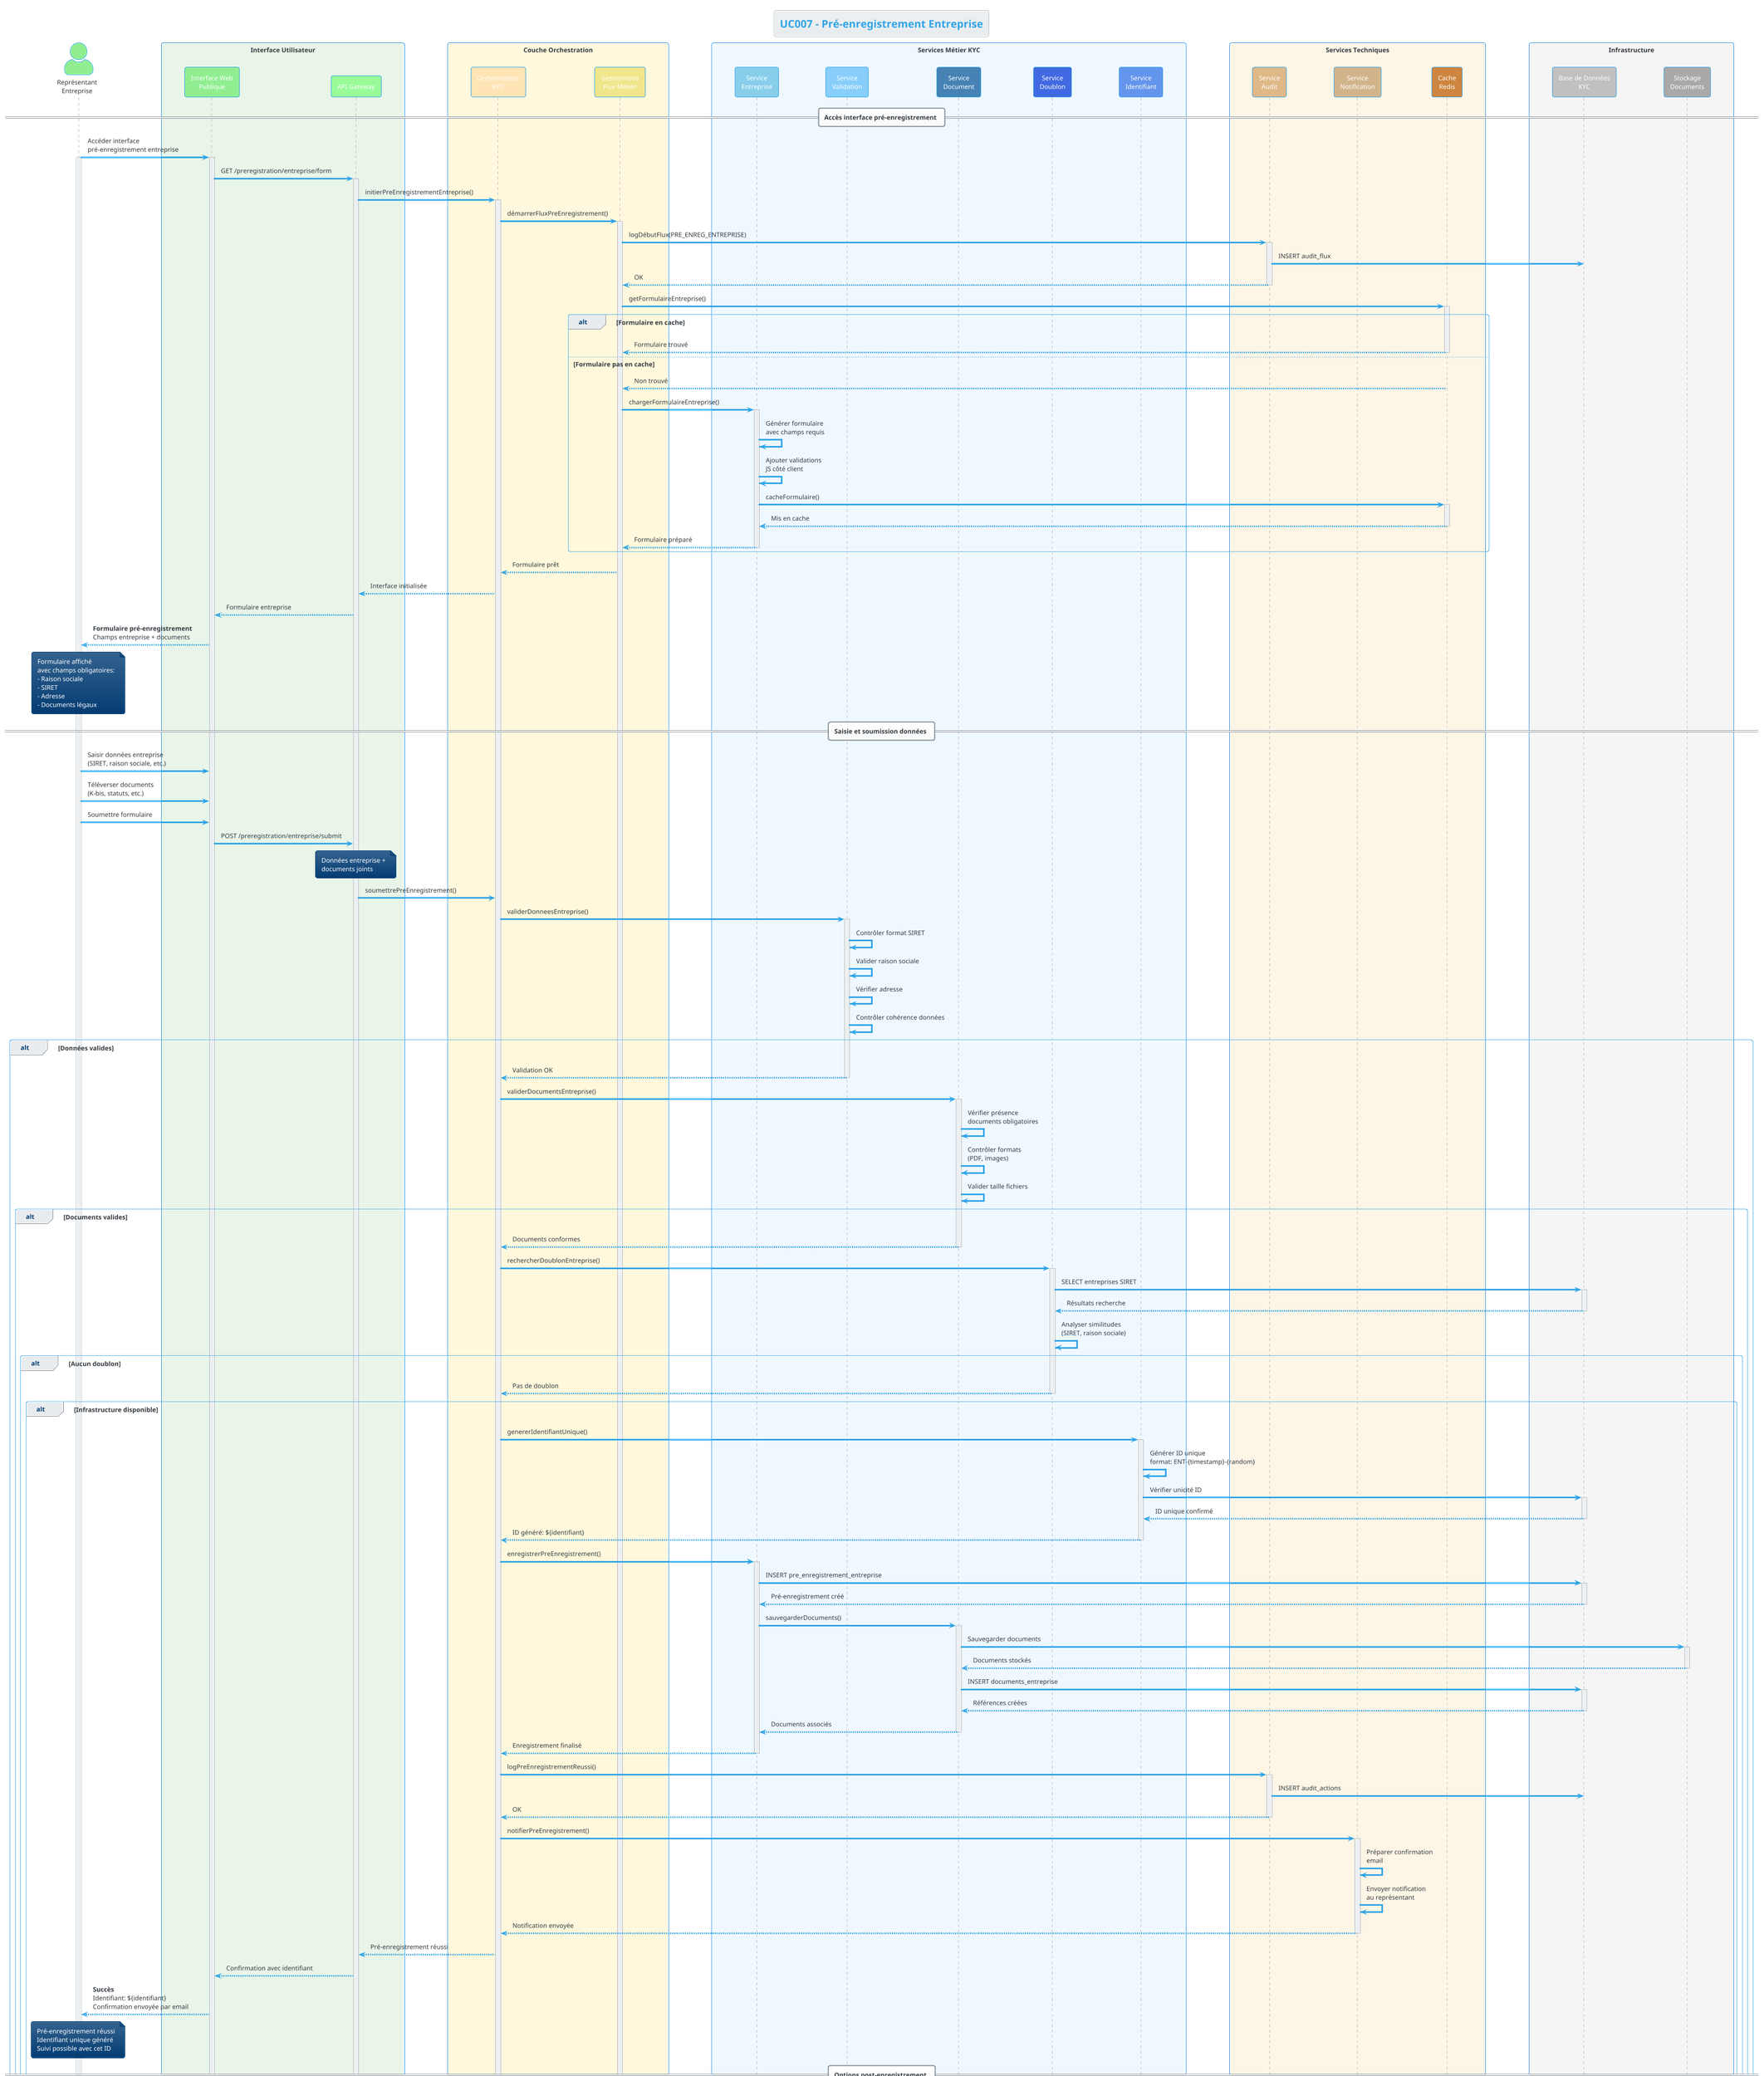 @startuml UC007
!theme cerulean

title UC007 - Pré-enregistrement Entreprise
skinparam actorStyle awesome
skinparam sequenceBoxBorderColor #1E88E5
skinparam participantBackgroundColor #E3F2FD
skinparam lifeline {
    BackgroundColor #BBDEFB
}

' Acteurs externes
actor "Représentant\nEntreprise" as Representant #LightGreen

' Couche présentation
box "Interface Utilisateur" #E8F5E8
    participant "Interface Web\nPublique" as WebUI #90EE90
    participant "API Gateway" as Gateway #98FB98
end box

' Couche orchestration
box "Couche Orchestration" #FFF8DC
    participant "Orchestrateur\nKYC" as Orchestrator #FFE4B5
    participant "Gestionnaire\nFlux Métier" as FluxManager #F0E68C
end box

' Services métier
box "Services Métier KYC" #F0F8FF
    participant "Service\nEntreprise" as EntrepriseService #87CEEB
    participant "Service\nValidation" as ValidationService #87CEFA
    participant "Service\nDocument" as DocumentService #4682B4
    participant "Service\nDoublon" as DoublonService #4169E1
    participant "Service\nIdentifiant" as IdentService #6495ED
end box

' Services techniques
box "Services Techniques" #FDF5E6
    participant "Service\nAudit" as AuditService #DEB887
    participant "Service\nNotification" as NotificationService #D2B48C
    participant "Cache\nRedis" as CacheService #CD853F
end box

' Infrastructure
box "Infrastructure" #F5F5F5
    participant "Base de Données\nKYC" as DB #C0C0C0
    participant "Stockage\nDocuments" as Storage #A9A9A9
end box

== Accès interface pré-enregistrement ==

Representant -> WebUI : Accéder interface\npré-enregistrement entreprise
activate Representant
activate WebUI

WebUI -> Gateway : GET /preregistration/entreprise/form
activate Gateway

Gateway -> Orchestrator : initierPreEnregistrementEntreprise()
activate Orchestrator

Orchestrator -> FluxManager : démarrerFluxPreEnregistrement()
activate FluxManager

FluxManager -> AuditService : logDébutFlux(PRE_ENREG_ENTREPRISE)
activate AuditService
AuditService -> DB : INSERT audit_flux
AuditService --> FluxManager : OK
deactivate AuditService

' Récupération formulaire depuis cache
FluxManager -> CacheService : getFormulaireEntreprise()
activate CacheService

alt Formulaire en cache
    CacheService --> FluxManager : Formulaire trouvé
    deactivate CacheService
    
else Formulaire pas en cache
    CacheService --> FluxManager : Non trouvé
    deactivate CacheService
    
    FluxManager -> EntrepriseService : chargerFormulaireEntreprise()
    activate EntrepriseService
    
    EntrepriseService -> EntrepriseService : Générer formulaire\navec champs requis
    EntrepriseService -> EntrepriseService : Ajouter validations\nJS côté client
    
    EntrepriseService -> CacheService : cacheFormulaire()
    activate CacheService
    CacheService --> EntrepriseService : Mis en cache
    deactivate CacheService
    
    EntrepriseService --> FluxManager : Formulaire préparé
    deactivate EntrepriseService
end

FluxManager --> Orchestrator : Formulaire prêt
Orchestrator --> Gateway : Interface initialisée
Gateway --> WebUI : Formulaire entreprise
WebUI --> Representant : **Formulaire pré-enregistrement**\nChamps entreprise + documents

note over Representant : Formulaire affiché\navec champs obligatoires:\n- Raison sociale\n- SIRET\n- Adresse\n- Documents légaux

== Saisie et soumission données ==

Representant -> WebUI : Saisir données entreprise\n(SIRET, raison sociale, etc.)
Representant -> WebUI : Téléverser documents\n(K-bis, statuts, etc.)
Representant -> WebUI : Soumettre formulaire

WebUI -> Gateway : POST /preregistration/entreprise/submit
note over Gateway : Données entreprise +\ndocuments joints

Gateway -> Orchestrator : soumettrePreEnregistrement()

' Validation des données
Orchestrator -> ValidationService : validerDonneesEntreprise()
activate ValidationService

ValidationService -> ValidationService : Contrôler format SIRET
ValidationService -> ValidationService : Valider raison sociale
ValidationService -> ValidationService : Vérifier adresse
ValidationService -> ValidationService : Contrôler cohérence données

alt Données valides
    ValidationService --> Orchestrator : Validation OK
    deactivate ValidationService
    
    ' Validation des documents
    Orchestrator -> DocumentService : validerDocumentsEntreprise()
    activate DocumentService
    
    DocumentService -> DocumentService : Vérifier présence\ndocuments obligatoires
    DocumentService -> DocumentService : Contrôler formats\n(PDF, images)
    DocumentService -> DocumentService : Valider taille fichiers
    
    alt Documents valides
        DocumentService --> Orchestrator : Documents conformes
        deactivate DocumentService
        
        ' Vérification doublons
        Orchestrator -> DoublonService : rechercherDoublonEntreprise()
        activate DoublonService
        
        DoublonService -> DB : SELECT entreprises SIRET
        activate DB
        DB --> DoublonService : Résultats recherche
        deactivate DB
        
        DoublonService -> DoublonService : Analyser similitudes\n(SIRET, raison sociale)
        
        alt Aucun doublon
            DoublonService --> Orchestrator : Pas de doublon
            deactivate DoublonService
            
            alt Infrastructure disponible
                ' Génération identifiant unique
                Orchestrator -> IdentService : genererIdentifiantUnique()
                activate IdentService
                
                IdentService -> IdentService : Générer ID unique\nformat: ENT-{timestamp}-{random}
                IdentService -> DB : Vérifier unicité ID
                activate DB
                DB --> IdentService : ID unique confirmé
                deactivate DB
                
                IdentService --> Orchestrator : ID généré: ${identifiant}
                deactivate IdentService
                
                ' Sauvegarde pré-enregistrement
                Orchestrator -> EntrepriseService : enregistrerPreEnregistrement()
                activate EntrepriseService
                
                EntrepriseService -> DB : INSERT pre_enregistrement_entreprise
                activate DB
                DB --> EntrepriseService : Pré-enregistrement créé
                deactivate DB
                
                EntrepriseService -> DocumentService : sauvegarderDocuments()
                activate DocumentService
                
                DocumentService -> Storage : Sauvegarder documents
                activate Storage
                Storage --> DocumentService : Documents stockés
                deactivate Storage
                
                DocumentService -> DB : INSERT documents_entreprise
                activate DB
                DB --> DocumentService : Références créées
                deactivate DB
                
                DocumentService --> EntrepriseService : Documents associés
                deactivate DocumentService
                
                EntrepriseService --> Orchestrator : Enregistrement finalisé
                deactivate EntrepriseService
                
                ' Audit et notification
                Orchestrator -> AuditService : logPreEnregistrementReussi()
                activate AuditService
                AuditService -> DB : INSERT audit_actions
                AuditService --> Orchestrator : OK
                deactivate AuditService
                
                Orchestrator -> NotificationService : notifierPreEnregistrement()
                activate NotificationService
                NotificationService -> NotificationService : Préparer confirmation\nemail
                NotificationService -> NotificationService : Envoyer notification\nau représentant
                NotificationService --> Orchestrator : Notification envoyée
                deactivate NotificationService
                
                Orchestrator --> Gateway : Pré-enregistrement réussi
                Gateway --> WebUI : Confirmation avec identifiant
                WebUI --> Representant : **Succès**\nIdentifiant: ${identifiant}\nConfirmation envoyée par email
                
                note over Representant : Pré-enregistrement réussi\nIdentifiant unique généré\nSuivi possible avec cet ID
                
                == Options post-enregistrement ==
                
                opt Actions optionnelles
                    alt Impression confirmation
                        Representant -> WebUI : Imprimer confirmation
                        WebUI -> Gateway : GET /preregistration/{id}/print
                        Gateway -> EntrepriseService : genererRecapitulatif()
                        activate EntrepriseService
                        EntrepriseService --> Gateway : PDF récapitulatif
                        deactivate EntrepriseService
                        Gateway --> WebUI : PDF généré
                        WebUI --> Representant : **Document imprimable**
                        
                    else Suivi dossier
                        Representant -> WebUI : Suivre dossier
                        WebUI -> Gateway : GET /preregistration/{id}/status
                        Gateway -> EntrepriseService : getStatutDossier()
                        activate EntrepriseService
                        EntrepriseService -> DB : SELECT statut_dossier
                        activate DB
                        DB --> EntrepriseService : Statut actuel
                        deactivate DB
                        EntrepriseService --> Gateway : Statut dossier
                        deactivate EntrepriseService
                        Gateway --> WebUI : Informations statut
                        WebUI --> Representant : **Statut**: En cours d'instruction
                    end
                end
                
            else Infrastructure indisponible
                Orchestrator -> AuditService : logErreurInfrastructure()
                activate AuditService
                AuditService -> DB : INSERT audit_erreurs
                AuditService --> Orchestrator : OK
                deactivate AuditService
                
                Orchestrator --> Gateway : Erreur technique
                Gateway --> WebUI : Service temporairement indisponible
                WebUI --> Representant : **Erreur technique**\nService temporairement indisponible\nVeuillez réessayer plus tard
                
                note over Representant : Problème technique\nRéessayer ultérieurement
            end
            
        else Doublon détecté
            DoublonService --> Orchestrator : Entreprise existe
            deactivate DoublonService
            
            Orchestrator -> AuditService : logTentativeDoublon()
            activate AuditService
            AuditService -> DB : INSERT audit_anomalies
            AuditService --> Orchestrator : OK
            deactivate AuditService
            
            Orchestrator --> Gateway : Doublon détecté
            Gateway --> WebUI : Entreprise déjà enregistrée
            WebUI --> Representant : **Attention**: Entreprise déjà\npré-enregistrée avec ce SIRET
        end
        
    else Documents invalides
        DocumentService --> Orchestrator : Documents non conformes
        deactivate DocumentService
        
        Orchestrator --> Gateway : Erreur documents
        Gateway --> WebUI : Documents incorrects
        WebUI --> Representant : **Erreur**: Documents invalides\nCorrections requises
    end
    
else Données invalides
    ValidationService --> Orchestrator : Données incorrectes
    deactivate ValidationService
    
    Orchestrator --> Gateway : Erreur validation
    Gateway --> WebUI : Données non conformes
    WebUI --> Representant : **Erreur**: Données incorrectes\nVérifier saisie
end

== Finalisation ==

Orchestrator -> FluxManager : terminerFluxPreEnregistrement()
FluxManager -> AuditService : logFinFlux()
activate AuditService
AuditService -> DB : UPDATE audit_flux
AuditService --> FluxManager : OK
deactivate AuditService

FluxManager --> Orchestrator : Flux terminé
deactivate FluxManager
deactivate Orchestrator

deactivate Gateway
deactivate WebUI
deactivate Representant

note over DB : Pré-enregistrement entreprise\ntracé et audité pour\nconformité réglementaire

@enduml
